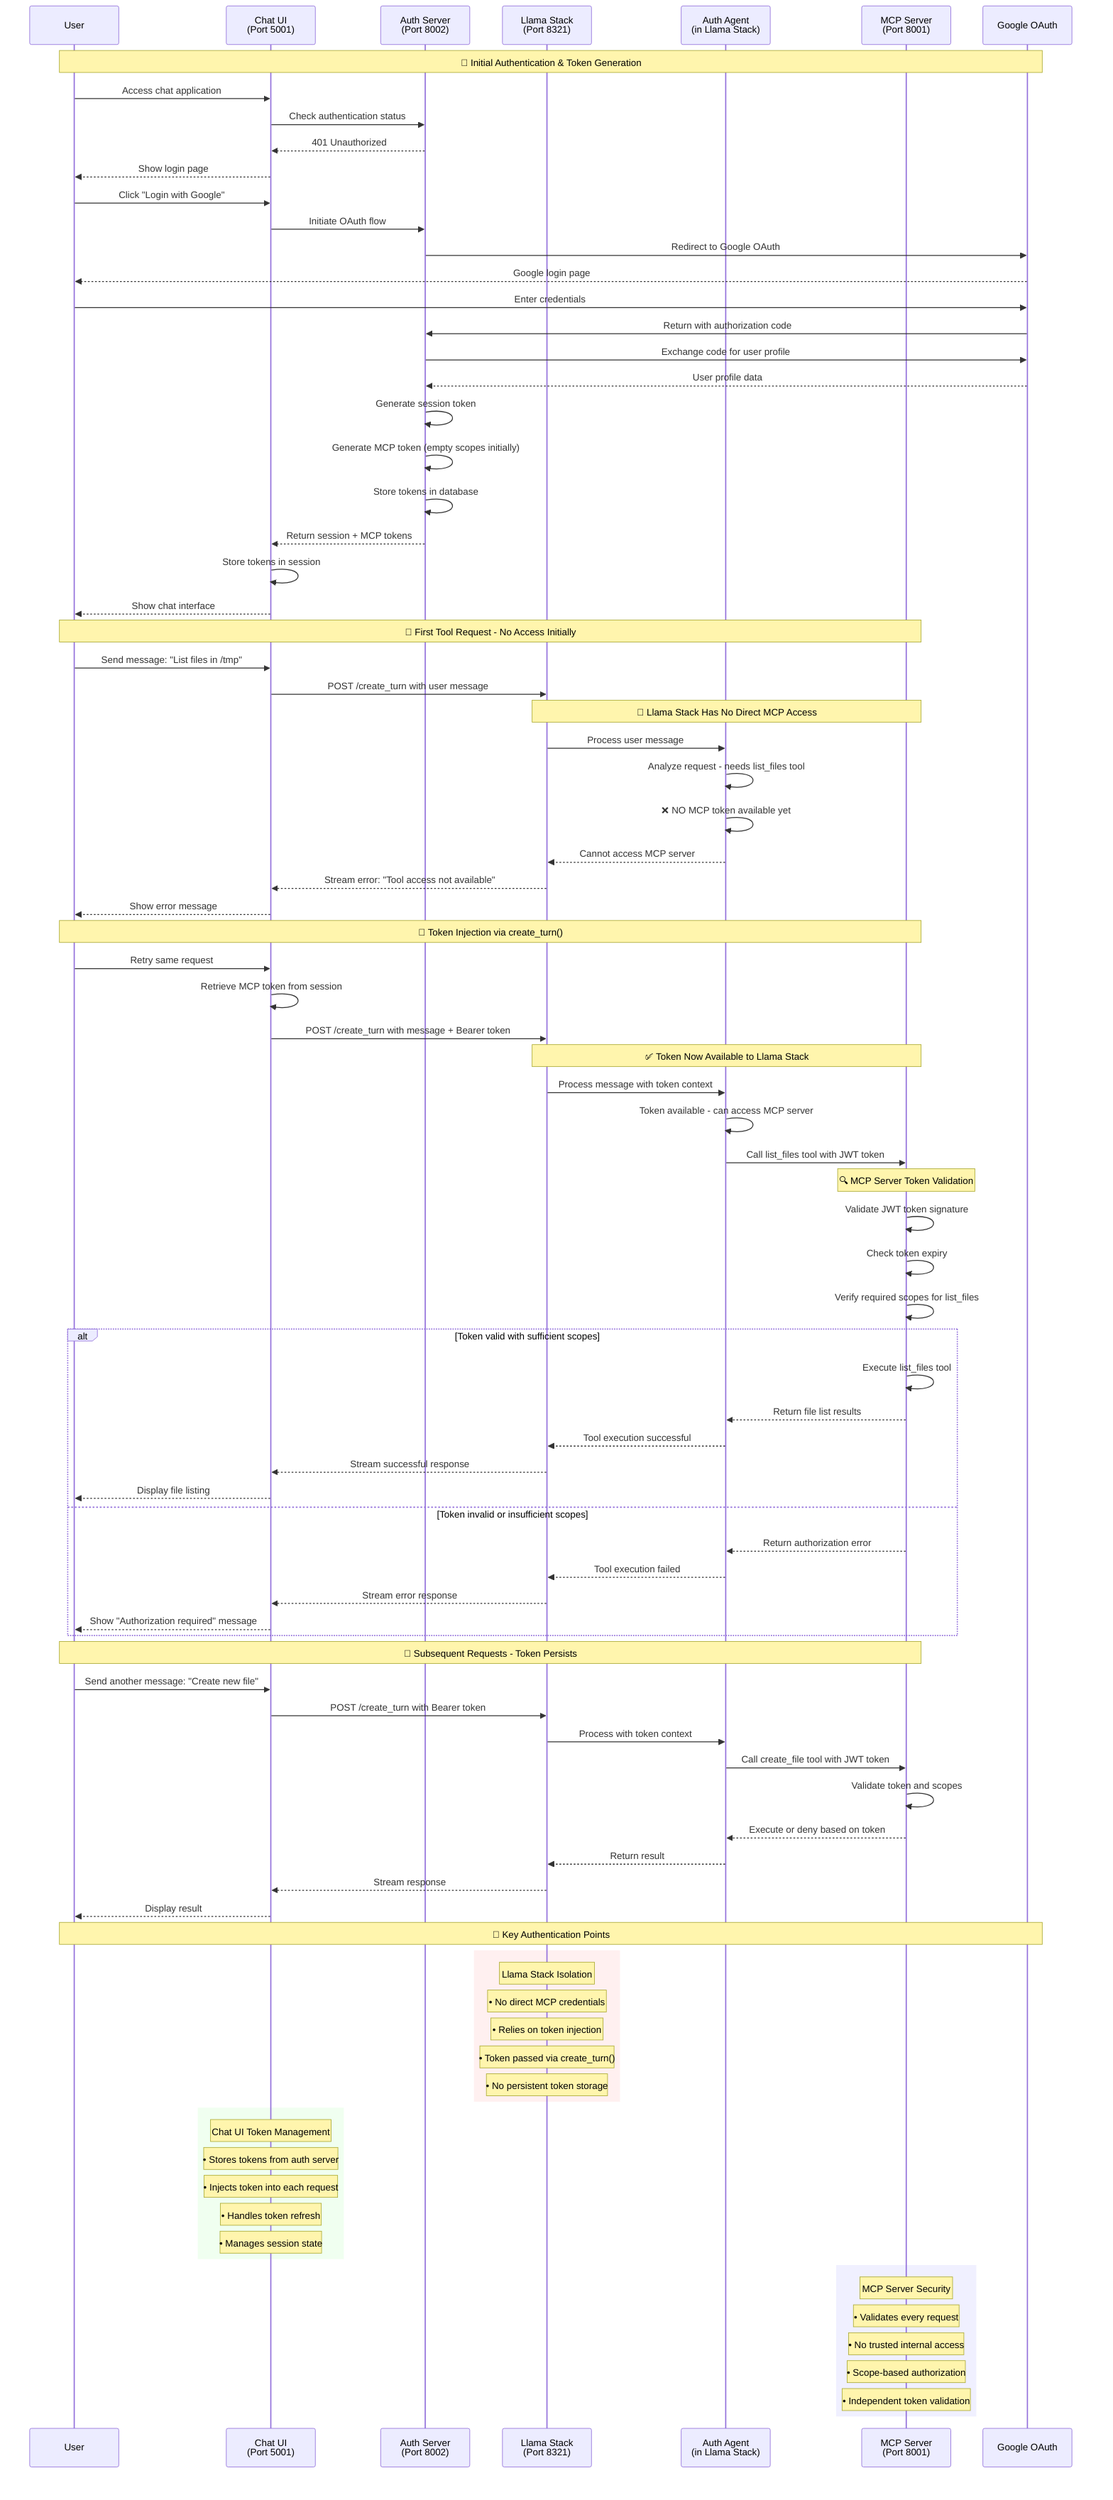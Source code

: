 sequenceDiagram
    participant U as User
    participant CUI as Chat UI<br/>(Port 5001)
    participant AS as Auth Server<br/>(Port 8002)
    participant LS as Llama Stack<br/>(Port 8321)
    participant AA as Auth Agent<br/>(in Llama Stack)
    participant MCP as MCP Server<br/>(Port 8001)
    participant GA as Google OAuth

    Note over U,GA: 🔐 Initial Authentication & Token Generation

    U->>CUI: Access chat application
    CUI->>AS: Check authentication status
    AS-->>CUI: 401 Unauthorized
    CUI-->>U: Show login page

    U->>CUI: Click "Login with Google"
    CUI->>AS: Initiate OAuth flow
    AS->>GA: Redirect to Google OAuth
    GA-->>U: Google login page
    U->>GA: Enter credentials
    GA->>AS: Return with authorization code
    AS->>GA: Exchange code for user profile
    GA-->>AS: User profile data
    AS->>AS: Generate session token
    AS->>AS: Generate MCP token (empty scopes initially)
    AS->>AS: Store tokens in database
    AS-->>CUI: Return session + MCP tokens
    CUI->>CUI: Store tokens in session
    CUI-->>U: Show chat interface

    Note over U,MCP: 💬 First Tool Request - No Access Initially

    U->>CUI: Send message: "List files in /tmp"
    CUI->>LS: POST /create_turn with user message
    
    Note over LS,MCP: 🚫 Llama Stack Has No Direct MCP Access
    LS->>AA: Process user message
    AA->>AA: Analyze request - needs list_files tool
    AA->>AA: ❌ NO MCP token available yet
    AA-->>LS: Cannot access MCP server
    LS-->>CUI: Stream error: "Tool access not available"
    CUI-->>U: Show error message

    Note over U,MCP: 🔑 Token Injection via create_turn()

    U->>CUI: Retry same request
    CUI->>CUI: Retrieve MCP token from session
    CUI->>LS: POST /create_turn with message + Bearer token
    
    Note over LS,MCP: ✅ Token Now Available to Llama Stack
    LS->>AA: Process message with token context
    AA->>AA: Token available - can access MCP server
    AA->>MCP: Call list_files tool with JWT token
    
    Note over MCP,MCP: 🔍 MCP Server Token Validation
    MCP->>MCP: Validate JWT token signature
    MCP->>MCP: Check token expiry
    MCP->>MCP: Verify required scopes for list_files
    
    alt Token valid with sufficient scopes
        MCP->>MCP: Execute list_files tool
        MCP-->>AA: Return file list results
        AA-->>LS: Tool execution successful
        LS-->>CUI: Stream successful response
        CUI-->>U: Display file listing
    else Token invalid or insufficient scopes
        MCP-->>AA: Return authorization error
        AA-->>LS: Tool execution failed
        LS-->>CUI: Stream error response
        CUI-->>U: Show "Authorization required" message
    end

    Note over U,MCP: 🔄 Subsequent Requests - Token Persists

    U->>CUI: Send another message: "Create new file"
    CUI->>LS: POST /create_turn with Bearer token
    LS->>AA: Process with token context
    AA->>MCP: Call create_file tool with JWT token
    MCP->>MCP: Validate token and scopes
    MCP-->>AA: Execute or deny based on token
    AA-->>LS: Return result
    LS-->>CUI: Stream response
    CUI-->>U: Display result

    Note over U,GA: 🔐 Key Authentication Points

    rect rgb(255, 240, 240)
        Note over LS: Llama Stack Isolation
        Note over LS: • No direct MCP credentials
        Note over LS: • Relies on token injection
        Note over LS: • Token passed via create_turn()
        Note over LS: • No persistent token storage
    end

    rect rgb(240, 255, 240)
        Note over CUI: Chat UI Token Management
        Note over CUI: • Stores tokens from auth server
        Note over CUI: • Injects token into each request
        Note over CUI: • Handles token refresh
        Note over CUI: • Manages session state
    end

    rect rgb(240, 240, 255)
        Note over MCP: MCP Server Security
        Note over MCP: • Validates every request
        Note over MCP: • No trusted internal access
        Note over MCP: • Scope-based authorization
        Note over MCP: • Independent token validation
    end